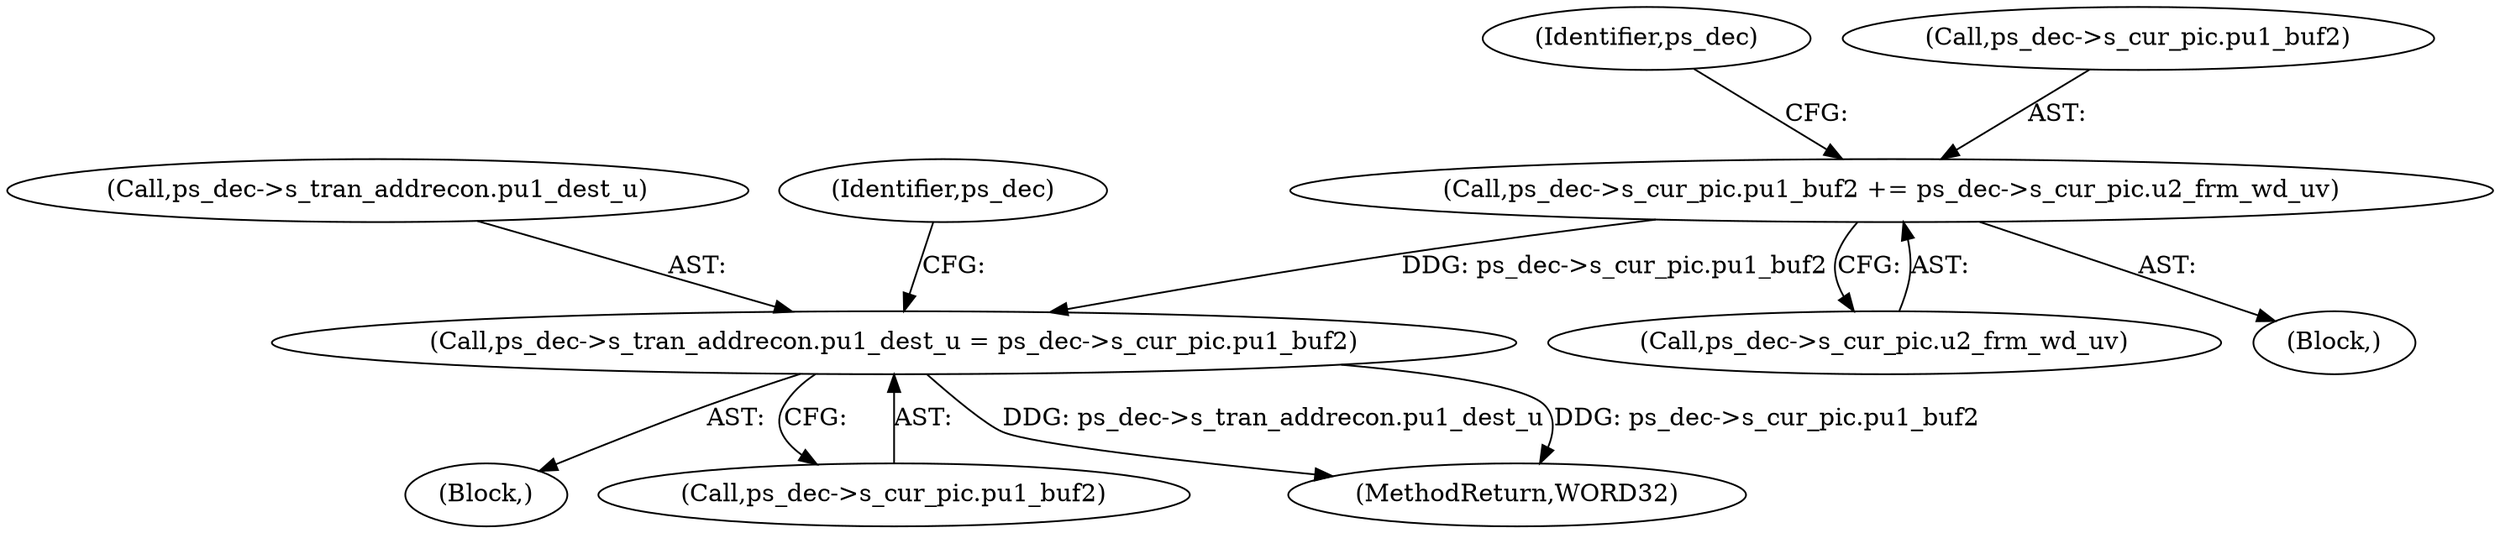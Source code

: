 digraph "0_Android_a78887bcffbc2995cf9ed72e0697acf560875e9e_3@pointer" {
"1001226" [label="(Call,ps_dec->s_cur_pic.pu1_buf2 += ps_dec->s_cur_pic.u2_frm_wd_uv)"];
"1001705" [label="(Call,ps_dec->s_tran_addrecon.pu1_dest_u = ps_dec->s_cur_pic.pu1_buf2)"];
"1001232" [label="(Call,ps_dec->s_cur_pic.u2_frm_wd_uv)"];
"1001240" [label="(Identifier,ps_dec)"];
"1001226" [label="(Call,ps_dec->s_cur_pic.pu1_buf2 += ps_dec->s_cur_pic.u2_frm_wd_uv)"];
"1001706" [label="(Call,ps_dec->s_tran_addrecon.pu1_dest_u)"];
"1001719" [label="(Identifier,ps_dec)"];
"1001635" [label="(Block,)"];
"1001711" [label="(Call,ps_dec->s_cur_pic.pu1_buf2)"];
"1001227" [label="(Call,ps_dec->s_cur_pic.pu1_buf2)"];
"1002052" [label="(MethodReturn,WORD32)"];
"1001211" [label="(Block,)"];
"1001705" [label="(Call,ps_dec->s_tran_addrecon.pu1_dest_u = ps_dec->s_cur_pic.pu1_buf2)"];
"1001226" -> "1001211"  [label="AST: "];
"1001226" -> "1001232"  [label="CFG: "];
"1001227" -> "1001226"  [label="AST: "];
"1001232" -> "1001226"  [label="AST: "];
"1001240" -> "1001226"  [label="CFG: "];
"1001226" -> "1001705"  [label="DDG: ps_dec->s_cur_pic.pu1_buf2"];
"1001705" -> "1001635"  [label="AST: "];
"1001705" -> "1001711"  [label="CFG: "];
"1001706" -> "1001705"  [label="AST: "];
"1001711" -> "1001705"  [label="AST: "];
"1001719" -> "1001705"  [label="CFG: "];
"1001705" -> "1002052"  [label="DDG: ps_dec->s_tran_addrecon.pu1_dest_u"];
"1001705" -> "1002052"  [label="DDG: ps_dec->s_cur_pic.pu1_buf2"];
}
